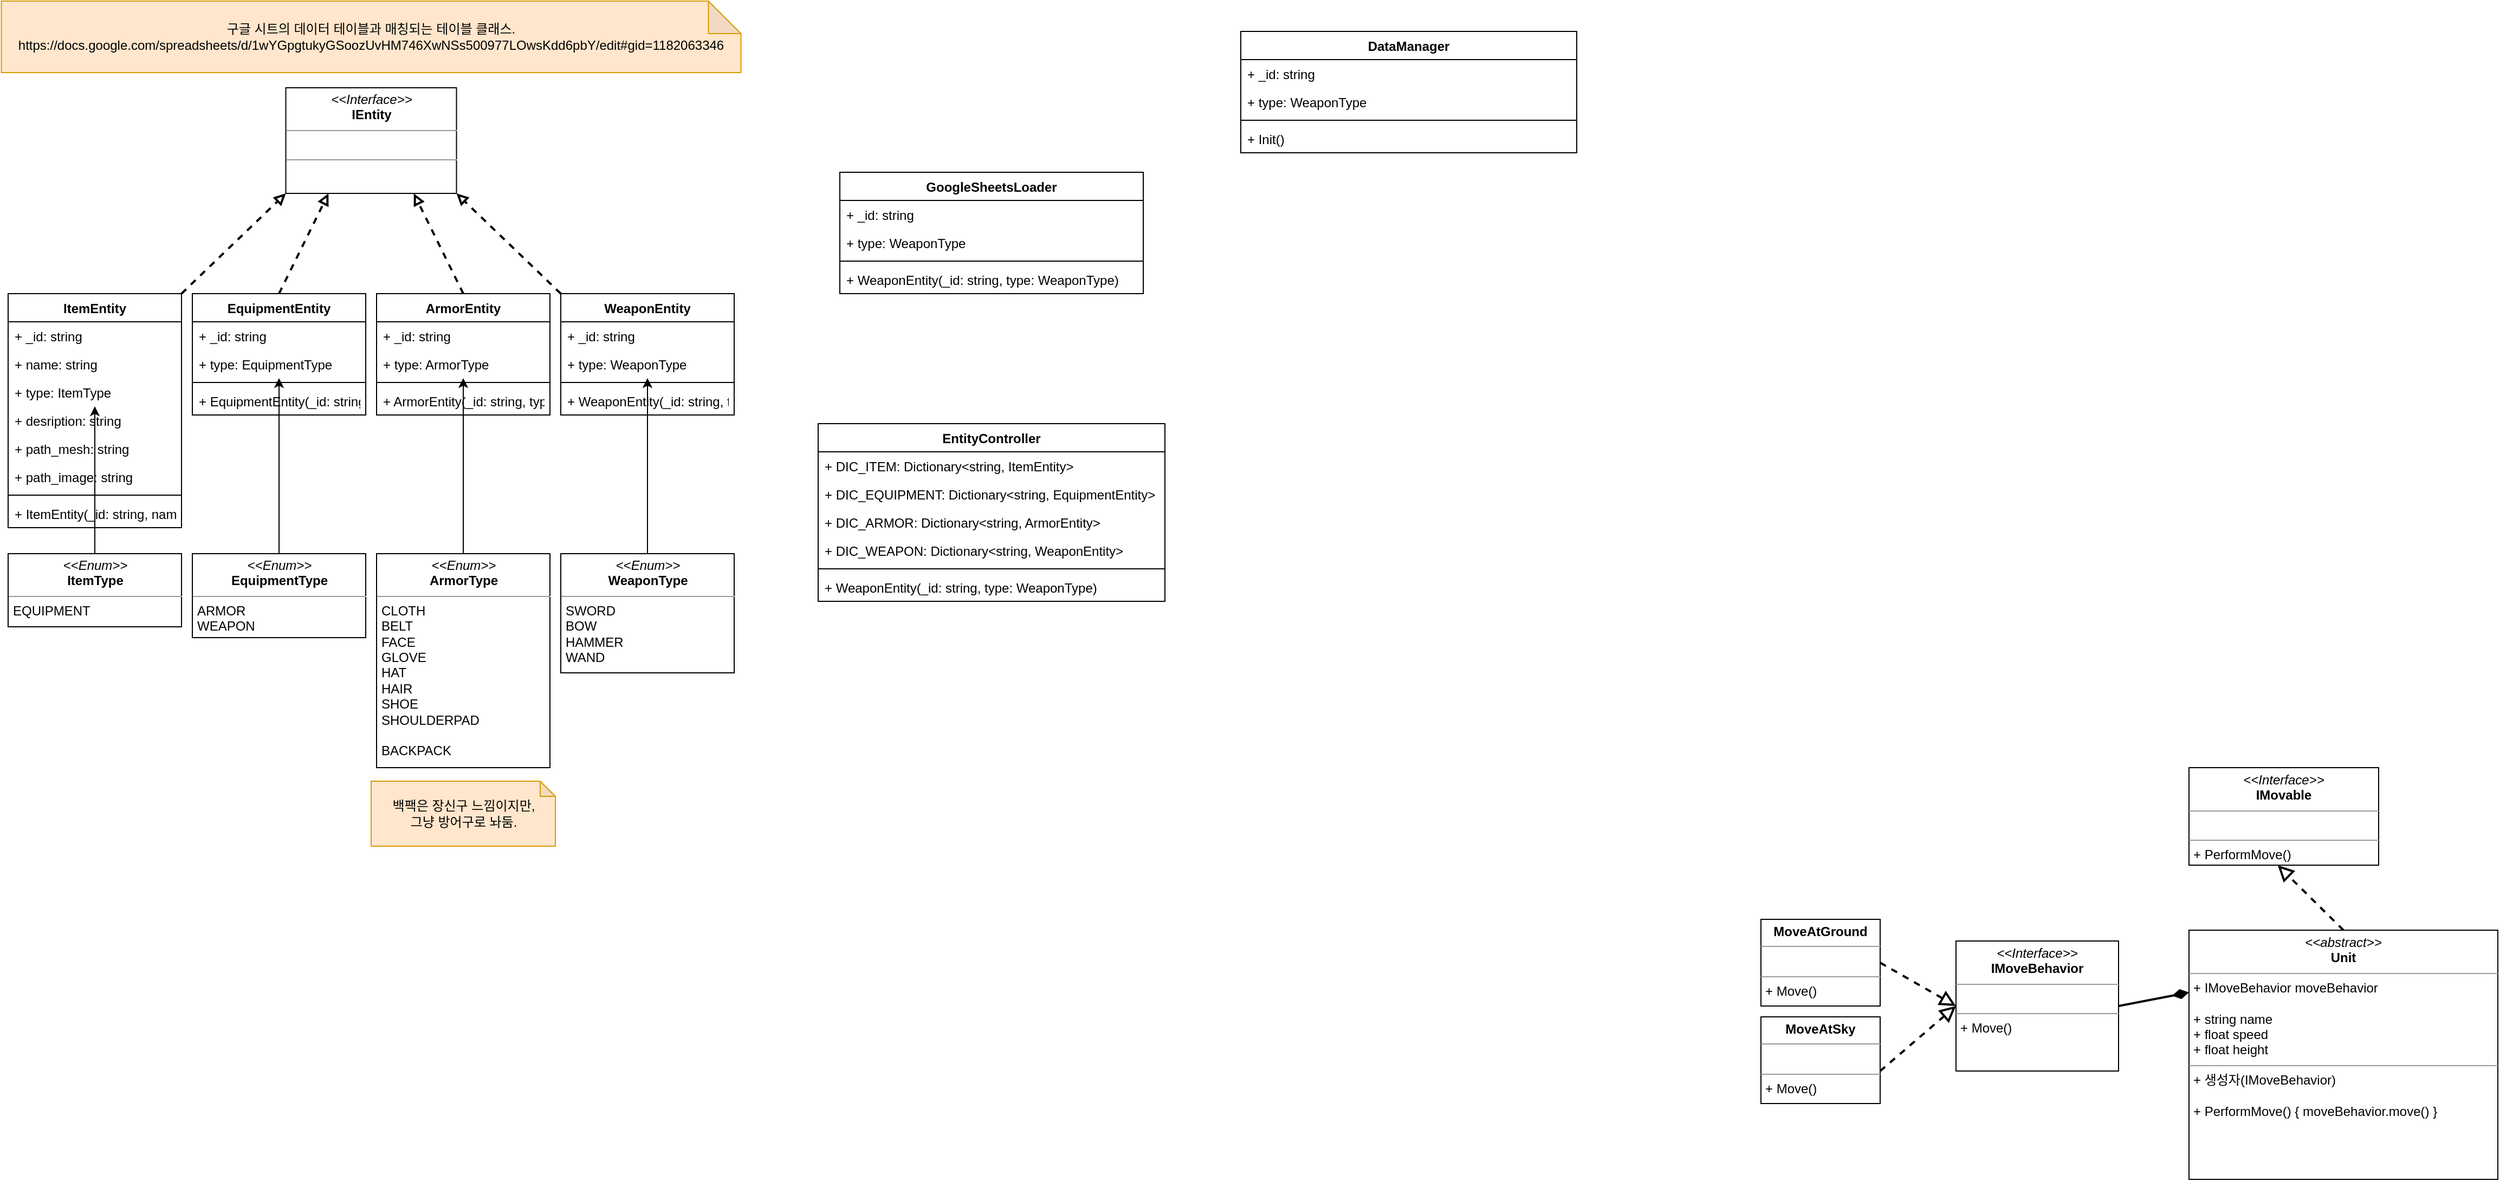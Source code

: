 <mxfile version="19.0.3" type="device"><diagram id="C5RBs43oDa-KdzZeNtuy" name="Page-1"><mxGraphModel dx="2205" dy="2300" grid="1" gridSize="10" guides="1" tooltips="1" connect="1" arrows="1" fold="1" page="1" pageScale="1" pageWidth="827" pageHeight="1169" math="0" shadow="0"><root><mxCell id="WIyWlLk6GJQsqaUBKTNV-0"/><mxCell id="WIyWlLk6GJQsqaUBKTNV-1" parent="WIyWlLk6GJQsqaUBKTNV-0"/><mxCell id="9VnMXgHcJGbIlLgHJP0y-38" style="edgeStyle=none;rounded=0;orthogonalLoop=1;jettySize=auto;html=1;exitX=0.5;exitY=0;exitDx=0;exitDy=0;entryX=0.468;entryY=1;entryDx=0;entryDy=0;entryPerimeter=0;dashed=1;endArrow=block;endFill=0;strokeWidth=2;endSize=10;startSize=6;" parent="WIyWlLk6GJQsqaUBKTNV-1" source="9VnMXgHcJGbIlLgHJP0y-40" target="9VnMXgHcJGbIlLgHJP0y-43" edge="1"><mxGeometry relative="1" as="geometry"/></mxCell><mxCell id="9VnMXgHcJGbIlLgHJP0y-40" value="&lt;p style=&quot;margin: 0px ; margin-top: 4px ; text-align: center&quot;&gt;&lt;i&gt;&amp;lt;&amp;lt;abstract&amp;gt;&amp;gt;&lt;/i&gt;&lt;b&gt;&lt;br&gt;Unit&lt;/b&gt;&lt;/p&gt;&lt;hr size=&quot;1&quot;&gt;&lt;p style=&quot;margin: 0px ; margin-left: 4px&quot;&gt;+ IMoveBehavior moveBehavior&lt;br&gt;&lt;br&gt;+ string name&lt;br&gt;+ float speed&lt;br&gt;&lt;/p&gt;&lt;p style=&quot;margin: 0px ; margin-left: 4px&quot;&gt;+ float height&lt;/p&gt;&lt;hr size=&quot;1&quot;&gt;&lt;p style=&quot;margin: 0px ; margin-left: 4px&quot;&gt;+ 생성자(IMoveBehavior)&lt;/p&gt;&lt;p style=&quot;margin: 0px ; margin-left: 4px&quot;&gt;&lt;br&gt;&lt;/p&gt;&lt;p style=&quot;margin: 0px 0px 0px 4px&quot;&gt;+ PerformMove() {&amp;nbsp;&lt;span&gt;moveBehavior.move()&amp;nbsp;&lt;/span&gt;&lt;span&gt;}&lt;/span&gt;&lt;/p&gt;" style="verticalAlign=top;align=left;overflow=fill;fontSize=12;fontFamily=Helvetica;html=1;" parent="WIyWlLk6GJQsqaUBKTNV-1" vertex="1"><mxGeometry x="1205" y="337.5" width="285" height="230" as="geometry"/></mxCell><mxCell id="9VnMXgHcJGbIlLgHJP0y-43" value="&lt;p style=&quot;margin: 0px ; margin-top: 4px ; text-align: center&quot;&gt;&lt;i&gt;&amp;lt;&amp;lt;Interface&amp;gt;&amp;gt;&lt;/i&gt;&lt;br&gt;&lt;b&gt;IMovable&lt;/b&gt;&lt;/p&gt;&lt;hr size=&quot;1&quot;&gt;&lt;p style=&quot;margin: 0px ; margin-left: 4px&quot;&gt;&lt;br&gt;&lt;/p&gt;&lt;hr size=&quot;1&quot;&gt;&lt;p style=&quot;margin: 0px ; margin-left: 4px&quot;&gt;+ PerformMove()&lt;br&gt;&lt;/p&gt;" style="verticalAlign=top;align=left;overflow=fill;fontSize=12;fontFamily=Helvetica;html=1;" parent="WIyWlLk6GJQsqaUBKTNV-1" vertex="1"><mxGeometry x="1205" y="187.5" width="175" height="90" as="geometry"/></mxCell><mxCell id="9VnMXgHcJGbIlLgHJP0y-44" style="edgeStyle=none;rounded=0;orthogonalLoop=1;jettySize=auto;html=1;exitX=1;exitY=0.5;exitDx=0;exitDy=0;entryX=0;entryY=0.25;entryDx=0;entryDy=0;endArrow=diamondThin;endFill=1;strokeWidth=2;endSize=10;startSize=6;" parent="WIyWlLk6GJQsqaUBKTNV-1" source="9VnMXgHcJGbIlLgHJP0y-45" target="9VnMXgHcJGbIlLgHJP0y-40" edge="1"><mxGeometry relative="1" as="geometry"/></mxCell><mxCell id="9VnMXgHcJGbIlLgHJP0y-45" value="&lt;p style=&quot;margin: 0px ; margin-top: 4px ; text-align: center&quot;&gt;&lt;i&gt;&amp;lt;&amp;lt;Interface&amp;gt;&amp;gt;&lt;/i&gt;&lt;br&gt;&lt;b&gt;IMoveBehavior&lt;/b&gt;&lt;/p&gt;&lt;hr size=&quot;1&quot;&gt;&lt;p style=&quot;margin: 0px ; margin-left: 4px&quot;&gt;&lt;br&gt;&lt;/p&gt;&lt;hr size=&quot;1&quot;&gt;&lt;p style=&quot;margin: 0px ; margin-left: 4px&quot;&gt;+ Move()&lt;/p&gt;" style="verticalAlign=top;align=left;overflow=fill;fontSize=12;fontFamily=Helvetica;html=1;" parent="WIyWlLk6GJQsqaUBKTNV-1" vertex="1"><mxGeometry x="990" y="347.5" width="150" height="120" as="geometry"/></mxCell><mxCell id="9VnMXgHcJGbIlLgHJP0y-46" style="edgeStyle=none;rounded=0;orthogonalLoop=1;jettySize=auto;html=1;exitX=1;exitY=0.5;exitDx=0;exitDy=0;entryX=0;entryY=0.5;entryDx=0;entryDy=0;dashed=1;endArrow=block;endFill=0;strokeWidth=2;endSize=10;startSize=6;" parent="WIyWlLk6GJQsqaUBKTNV-1" source="9VnMXgHcJGbIlLgHJP0y-47" target="9VnMXgHcJGbIlLgHJP0y-45" edge="1"><mxGeometry relative="1" as="geometry"/></mxCell><mxCell id="9VnMXgHcJGbIlLgHJP0y-47" value="&lt;p style=&quot;margin: 0px ; margin-top: 4px ; text-align: center&quot;&gt;&lt;b&gt;MoveAtGround&lt;/b&gt;&lt;/p&gt;&lt;hr size=&quot;1&quot;&gt;&lt;p style=&quot;margin: 0px ; margin-left: 4px&quot;&gt;&lt;br&gt;&lt;/p&gt;&lt;hr size=&quot;1&quot;&gt;&lt;p style=&quot;margin: 0px ; margin-left: 4px&quot;&gt;+ &lt;span&gt;Move()&lt;/span&gt;&lt;/p&gt;" style="verticalAlign=top;align=left;overflow=fill;fontSize=12;fontFamily=Helvetica;html=1;" parent="WIyWlLk6GJQsqaUBKTNV-1" vertex="1"><mxGeometry x="810" y="327.5" width="110" height="80" as="geometry"/></mxCell><mxCell id="9VnMXgHcJGbIlLgHJP0y-48" style="edgeStyle=none;rounded=0;orthogonalLoop=1;jettySize=auto;html=1;exitX=1;exitY=0.5;exitDx=0;exitDy=0;dashed=1;endArrow=block;endFill=0;strokeWidth=2;endSize=10;startSize=6;entryX=0;entryY=0.5;entryDx=0;entryDy=0;" parent="WIyWlLk6GJQsqaUBKTNV-1" target="9VnMXgHcJGbIlLgHJP0y-45" edge="1"><mxGeometry relative="1" as="geometry"><mxPoint x="950" y="387.5" as="targetPoint"/><mxPoint x="920" y="467.5" as="sourcePoint"/></mxGeometry></mxCell><mxCell id="9VnMXgHcJGbIlLgHJP0y-49" value="&lt;p style=&quot;margin: 0px ; margin-top: 4px ; text-align: center&quot;&gt;&lt;b&gt;MoveAtSky&lt;/b&gt;&lt;/p&gt;&lt;hr size=&quot;1&quot;&gt;&lt;p style=&quot;margin: 0px ; margin-left: 4px&quot;&gt;&lt;br&gt;&lt;/p&gt;&lt;hr size=&quot;1&quot;&gt;&lt;p style=&quot;margin: 0px ; margin-left: 4px&quot;&gt;+ Move()&lt;/p&gt;" style="verticalAlign=top;align=left;overflow=fill;fontSize=12;fontFamily=Helvetica;html=1;" parent="WIyWlLk6GJQsqaUBKTNV-1" vertex="1"><mxGeometry x="810" y="417.5" width="110" height="80" as="geometry"/></mxCell><mxCell id="nxjhVSm8J_aEpLr75gAi-8" style="orthogonalLoop=1;jettySize=auto;html=1;exitX=1;exitY=0;exitDx=0;exitDy=0;dashed=1;endArrow=block;endFill=0;strokeWidth=2;rounded=0;entryX=0;entryY=1;entryDx=0;entryDy=0;" parent="WIyWlLk6GJQsqaUBKTNV-1" source="7H909xOKBtgpmZP25WXi-0" target="7H909xOKBtgpmZP25WXi-45" edge="1"><mxGeometry relative="1" as="geometry"><mxPoint x="-565" y="-200" as="sourcePoint"/><mxPoint x="-510" y="-320" as="targetPoint"/></mxGeometry></mxCell><mxCell id="nxjhVSm8J_aEpLr75gAi-6" value="" style="rounded=0;orthogonalLoop=1;jettySize=auto;html=1;dashed=1;endArrow=block;endFill=0;strokeWidth=2;exitX=0.5;exitY=0;exitDx=0;exitDy=0;entryX=0.25;entryY=1;entryDx=0;entryDy=0;" parent="WIyWlLk6GJQsqaUBKTNV-1" source="7H909xOKBtgpmZP25WXi-12" target="7H909xOKBtgpmZP25WXi-45" edge="1"><mxGeometry relative="1" as="geometry"><mxPoint x="-450" y="-280" as="sourcePoint"/><mxPoint x="-472" y="-320" as="targetPoint"/></mxGeometry></mxCell><mxCell id="7H909xOKBtgpmZP25WXi-0" value="ItemEntity" style="swimlane;fontStyle=1;align=center;verticalAlign=top;childLayout=stackLayout;horizontal=1;startSize=26;horizontalStack=0;resizeParent=1;resizeParentMax=0;resizeLast=0;collapsible=1;marginBottom=0;" vertex="1" parent="WIyWlLk6GJQsqaUBKTNV-1"><mxGeometry x="-807.5" y="-250" width="160" height="216" as="geometry"/></mxCell><mxCell id="7H909xOKBtgpmZP25WXi-1" value="+ _id: string" style="text;strokeColor=none;fillColor=none;align=left;verticalAlign=top;spacingLeft=4;spacingRight=4;overflow=hidden;rotatable=0;points=[[0,0.5],[1,0.5]];portConstraint=eastwest;" vertex="1" parent="7H909xOKBtgpmZP25WXi-0"><mxGeometry y="26" width="160" height="26" as="geometry"/></mxCell><mxCell id="7H909xOKBtgpmZP25WXi-24" value="+ name: string" style="text;strokeColor=none;fillColor=none;align=left;verticalAlign=top;spacingLeft=4;spacingRight=4;overflow=hidden;rotatable=0;points=[[0,0.5],[1,0.5]];portConstraint=eastwest;" vertex="1" parent="7H909xOKBtgpmZP25WXi-0"><mxGeometry y="52" width="160" height="26" as="geometry"/></mxCell><mxCell id="7H909xOKBtgpmZP25WXi-25" value="+ type: ItemType" style="text;strokeColor=none;fillColor=none;align=left;verticalAlign=top;spacingLeft=4;spacingRight=4;overflow=hidden;rotatable=0;points=[[0,0.5],[1,0.5]];portConstraint=eastwest;" vertex="1" parent="7H909xOKBtgpmZP25WXi-0"><mxGeometry y="78" width="160" height="26" as="geometry"/></mxCell><mxCell id="7H909xOKBtgpmZP25WXi-47" value="+ desription: string" style="text;strokeColor=none;fillColor=none;align=left;verticalAlign=top;spacingLeft=4;spacingRight=4;overflow=hidden;rotatable=0;points=[[0,0.5],[1,0.5]];portConstraint=eastwest;" vertex="1" parent="7H909xOKBtgpmZP25WXi-0"><mxGeometry y="104" width="160" height="26" as="geometry"/></mxCell><mxCell id="7H909xOKBtgpmZP25WXi-48" value="+ path_mesh: string" style="text;strokeColor=none;fillColor=none;align=left;verticalAlign=top;spacingLeft=4;spacingRight=4;overflow=hidden;rotatable=0;points=[[0,0.5],[1,0.5]];portConstraint=eastwest;" vertex="1" parent="7H909xOKBtgpmZP25WXi-0"><mxGeometry y="130" width="160" height="26" as="geometry"/></mxCell><mxCell id="7H909xOKBtgpmZP25WXi-49" value="+ path_image: string" style="text;strokeColor=none;fillColor=none;align=left;verticalAlign=top;spacingLeft=4;spacingRight=4;overflow=hidden;rotatable=0;points=[[0,0.5],[1,0.5]];portConstraint=eastwest;" vertex="1" parent="7H909xOKBtgpmZP25WXi-0"><mxGeometry y="156" width="160" height="26" as="geometry"/></mxCell><mxCell id="7H909xOKBtgpmZP25WXi-2" value="" style="line;strokeWidth=1;fillColor=none;align=left;verticalAlign=middle;spacingTop=-1;spacingLeft=3;spacingRight=3;rotatable=0;labelPosition=right;points=[];portConstraint=eastwest;" vertex="1" parent="7H909xOKBtgpmZP25WXi-0"><mxGeometry y="182" width="160" height="8" as="geometry"/></mxCell><mxCell id="7H909xOKBtgpmZP25WXi-3" value="+ ItemEntity(_id: string, name: string, type: ItemType, description: string, path_mesh: string, path_image: string)" style="text;strokeColor=none;fillColor=none;align=left;verticalAlign=top;spacingLeft=4;spacingRight=4;overflow=hidden;rotatable=0;points=[[0,0.5],[1,0.5]];portConstraint=eastwest;" vertex="1" parent="7H909xOKBtgpmZP25WXi-0"><mxGeometry y="190" width="160" height="26" as="geometry"/></mxCell><mxCell id="7H909xOKBtgpmZP25WXi-12" value="EquipmentEntity" style="swimlane;fontStyle=1;align=center;verticalAlign=top;childLayout=stackLayout;horizontal=1;startSize=26;horizontalStack=0;resizeParent=1;resizeParentMax=0;resizeLast=0;collapsible=1;marginBottom=0;" vertex="1" parent="WIyWlLk6GJQsqaUBKTNV-1"><mxGeometry x="-637.5" y="-250" width="160" height="112" as="geometry"/></mxCell><mxCell id="7H909xOKBtgpmZP25WXi-13" value="+ _id: string" style="text;strokeColor=none;fillColor=none;align=left;verticalAlign=top;spacingLeft=4;spacingRight=4;overflow=hidden;rotatable=0;points=[[0,0.5],[1,0.5]];portConstraint=eastwest;" vertex="1" parent="7H909xOKBtgpmZP25WXi-12"><mxGeometry y="26" width="160" height="26" as="geometry"/></mxCell><mxCell id="7H909xOKBtgpmZP25WXi-56" value="+ type: EquipmentType" style="text;strokeColor=none;fillColor=none;align=left;verticalAlign=top;spacingLeft=4;spacingRight=4;overflow=hidden;rotatable=0;points=[[0,0.5],[1,0.5]];portConstraint=eastwest;" vertex="1" parent="7H909xOKBtgpmZP25WXi-12"><mxGeometry y="52" width="160" height="26" as="geometry"/></mxCell><mxCell id="7H909xOKBtgpmZP25WXi-14" value="" style="line;strokeWidth=1;fillColor=none;align=left;verticalAlign=middle;spacingTop=-1;spacingLeft=3;spacingRight=3;rotatable=0;labelPosition=right;points=[];portConstraint=eastwest;" vertex="1" parent="7H909xOKBtgpmZP25WXi-12"><mxGeometry y="78" width="160" height="8" as="geometry"/></mxCell><mxCell id="7H909xOKBtgpmZP25WXi-15" value="+ EquipmentEntity(_id: string, type:EquipmentType)" style="text;strokeColor=none;fillColor=none;align=left;verticalAlign=top;spacingLeft=4;spacingRight=4;overflow=hidden;rotatable=0;points=[[0,0.5],[1,0.5]];portConstraint=eastwest;" vertex="1" parent="7H909xOKBtgpmZP25WXi-12"><mxGeometry y="86" width="160" height="26" as="geometry"/></mxCell><mxCell id="7H909xOKBtgpmZP25WXi-17" value="WeaponEntity" style="swimlane;fontStyle=1;align=center;verticalAlign=top;childLayout=stackLayout;horizontal=1;startSize=26;horizontalStack=0;resizeParent=1;resizeParentMax=0;resizeLast=0;collapsible=1;marginBottom=0;" vertex="1" parent="WIyWlLk6GJQsqaUBKTNV-1"><mxGeometry x="-297.5" y="-250" width="160" height="112" as="geometry"/></mxCell><mxCell id="7H909xOKBtgpmZP25WXi-18" value="+ _id: string" style="text;strokeColor=none;fillColor=none;align=left;verticalAlign=top;spacingLeft=4;spacingRight=4;overflow=hidden;rotatable=0;points=[[0,0.5],[1,0.5]];portConstraint=eastwest;" vertex="1" parent="7H909xOKBtgpmZP25WXi-17"><mxGeometry y="26" width="160" height="26" as="geometry"/></mxCell><mxCell id="7H909xOKBtgpmZP25WXi-77" value="+ type: WeaponType" style="text;strokeColor=none;fillColor=none;align=left;verticalAlign=top;spacingLeft=4;spacingRight=4;overflow=hidden;rotatable=0;points=[[0,0.5],[1,0.5]];portConstraint=eastwest;" vertex="1" parent="7H909xOKBtgpmZP25WXi-17"><mxGeometry y="52" width="160" height="26" as="geometry"/></mxCell><mxCell id="7H909xOKBtgpmZP25WXi-19" value="" style="line;strokeWidth=1;fillColor=none;align=left;verticalAlign=middle;spacingTop=-1;spacingLeft=3;spacingRight=3;rotatable=0;labelPosition=right;points=[];portConstraint=eastwest;" vertex="1" parent="7H909xOKBtgpmZP25WXi-17"><mxGeometry y="78" width="160" height="8" as="geometry"/></mxCell><mxCell id="7H909xOKBtgpmZP25WXi-20" value="+ WeaponEntity(_id: string, type: WeaponType)" style="text;strokeColor=none;fillColor=none;align=left;verticalAlign=top;spacingLeft=4;spacingRight=4;overflow=hidden;rotatable=0;points=[[0,0.5],[1,0.5]];portConstraint=eastwest;" vertex="1" parent="7H909xOKBtgpmZP25WXi-17"><mxGeometry y="86" width="160" height="26" as="geometry"/></mxCell><mxCell id="7H909xOKBtgpmZP25WXi-21" value="" style="rounded=0;orthogonalLoop=1;jettySize=auto;html=1;dashed=1;endArrow=block;endFill=0;strokeWidth=2;entryX=1;entryY=1;entryDx=0;entryDy=0;exitX=0;exitY=0;exitDx=0;exitDy=0;" edge="1" parent="WIyWlLk6GJQsqaUBKTNV-1" source="7H909xOKBtgpmZP25WXi-17" target="7H909xOKBtgpmZP25WXi-45"><mxGeometry relative="1" as="geometry"><mxPoint x="-340" y="-160" as="sourcePoint"/><mxPoint x="-450" y="-320" as="targetPoint"/></mxGeometry></mxCell><mxCell id="7H909xOKBtgpmZP25WXi-23" value="&lt;span style=&quot;&quot;&gt;구글 시트의 데이터 테이블과 매칭되는 테이블 클래스.&lt;/span&gt;&lt;br style=&quot;&quot;&gt;&lt;span style=&quot;&quot;&gt;https://docs.google.com/spreadsheets/d/1wYGpgtukyGSoozUvHM746XwNSs500977LOwsKdd6pbY/edit#gid=1182063346&lt;/span&gt;" style="shape=note;whiteSpace=wrap;html=1;backgroundOutline=1;darkOpacity=0.05;fillColor=#ffe6cc;strokeColor=#d79b00;" vertex="1" parent="WIyWlLk6GJQsqaUBKTNV-1"><mxGeometry x="-813.75" y="-520" width="682.5" height="66" as="geometry"/></mxCell><mxCell id="7H909xOKBtgpmZP25WXi-45" value="&lt;p style=&quot;margin:0px;margin-top:4px;text-align:center;&quot;&gt;&lt;i&gt;&amp;lt;&amp;lt;Interface&amp;gt;&amp;gt;&lt;/i&gt;&lt;br&gt;&lt;b&gt;IEntity&lt;/b&gt;&lt;/p&gt;&lt;hr size=&quot;1&quot;&gt;&lt;p style=&quot;margin:0px;margin-left:4px;&quot;&gt;&lt;br&gt;&lt;/p&gt;&lt;hr size=&quot;1&quot;&gt;&lt;p style=&quot;margin:0px;margin-left:4px;&quot;&gt;&lt;br&gt;&lt;/p&gt;" style="verticalAlign=top;align=left;overflow=fill;fontSize=12;fontFamily=Helvetica;html=1;rounded=0;strokeWidth=1;" vertex="1" parent="WIyWlLk6GJQsqaUBKTNV-1"><mxGeometry x="-551.25" y="-440" width="157.5" height="97.5" as="geometry"/></mxCell><mxCell id="7H909xOKBtgpmZP25WXi-46" value="&lt;p style=&quot;margin:0px;margin-top:4px;text-align:center;&quot;&gt;&lt;i&gt;&amp;lt;&amp;lt;Enum&amp;gt;&amp;gt;&lt;/i&gt;&lt;br&gt;&lt;b&gt;ItemType&lt;/b&gt;&lt;/p&gt;&lt;hr size=&quot;1&quot;&gt;&lt;p style=&quot;margin:0px;margin-left:4px;&quot;&gt;EQUIPMENT&lt;br&gt;&lt;br&gt;&lt;/p&gt;" style="verticalAlign=top;align=left;overflow=fill;fontSize=12;fontFamily=Helvetica;html=1;rounded=0;strokeWidth=1;" vertex="1" parent="WIyWlLk6GJQsqaUBKTNV-1"><mxGeometry x="-807.5" y="-10" width="160" height="67.5" as="geometry"/></mxCell><mxCell id="7H909xOKBtgpmZP25WXi-51" value="ArmorEntity" style="swimlane;fontStyle=1;align=center;verticalAlign=top;childLayout=stackLayout;horizontal=1;startSize=26;horizontalStack=0;resizeParent=1;resizeParentMax=0;resizeLast=0;collapsible=1;marginBottom=0;" vertex="1" parent="WIyWlLk6GJQsqaUBKTNV-1"><mxGeometry x="-467.5" y="-250" width="160" height="112" as="geometry"/></mxCell><mxCell id="7H909xOKBtgpmZP25WXi-52" value="+ _id: string" style="text;strokeColor=none;fillColor=none;align=left;verticalAlign=top;spacingLeft=4;spacingRight=4;overflow=hidden;rotatable=0;points=[[0,0.5],[1,0.5]];portConstraint=eastwest;" vertex="1" parent="7H909xOKBtgpmZP25WXi-51"><mxGeometry y="26" width="160" height="26" as="geometry"/></mxCell><mxCell id="7H909xOKBtgpmZP25WXi-72" value="+ type: ArmorType" style="text;strokeColor=none;fillColor=none;align=left;verticalAlign=top;spacingLeft=4;spacingRight=4;overflow=hidden;rotatable=0;points=[[0,0.5],[1,0.5]];portConstraint=eastwest;" vertex="1" parent="7H909xOKBtgpmZP25WXi-51"><mxGeometry y="52" width="160" height="26" as="geometry"/></mxCell><mxCell id="7H909xOKBtgpmZP25WXi-53" value="" style="line;strokeWidth=1;fillColor=none;align=left;verticalAlign=middle;spacingTop=-1;spacingLeft=3;spacingRight=3;rotatable=0;labelPosition=right;points=[];portConstraint=eastwest;" vertex="1" parent="7H909xOKBtgpmZP25WXi-51"><mxGeometry y="78" width="160" height="8" as="geometry"/></mxCell><mxCell id="7H909xOKBtgpmZP25WXi-54" value="+ ArmorEntity(_id: string, type: ArmorType)" style="text;strokeColor=none;fillColor=none;align=left;verticalAlign=top;spacingLeft=4;spacingRight=4;overflow=hidden;rotatable=0;points=[[0,0.5],[1,0.5]];portConstraint=eastwest;" vertex="1" parent="7H909xOKBtgpmZP25WXi-51"><mxGeometry y="86" width="160" height="26" as="geometry"/></mxCell><mxCell id="7H909xOKBtgpmZP25WXi-55" value="" style="rounded=0;orthogonalLoop=1;jettySize=auto;html=1;dashed=1;endArrow=block;endFill=0;strokeWidth=2;entryX=0.75;entryY=1;entryDx=0;entryDy=0;exitX=0.5;exitY=0;exitDx=0;exitDy=0;" edge="1" parent="WIyWlLk6GJQsqaUBKTNV-1" source="7H909xOKBtgpmZP25WXi-51" target="7H909xOKBtgpmZP25WXi-45"><mxGeometry relative="1" as="geometry"><mxPoint x="-222" y="-280" as="sourcePoint"/><mxPoint x="-420" y="-350" as="targetPoint"/></mxGeometry></mxCell><mxCell id="7H909xOKBtgpmZP25WXi-57" value="&lt;p style=&quot;margin:0px;margin-top:4px;text-align:center;&quot;&gt;&lt;i&gt;&amp;lt;&amp;lt;Enum&amp;gt;&amp;gt;&lt;/i&gt;&lt;br&gt;&lt;b&gt;EquipmentType&lt;/b&gt;&lt;/p&gt;&lt;hr size=&quot;1&quot;&gt;&lt;p style=&quot;margin:0px;margin-left:4px;&quot;&gt;ARMOR&lt;br&gt;WEAPON&lt;/p&gt;" style="verticalAlign=top;align=left;overflow=fill;fontSize=12;fontFamily=Helvetica;html=1;rounded=0;strokeWidth=1;" vertex="1" parent="WIyWlLk6GJQsqaUBKTNV-1"><mxGeometry x="-637.5" y="-10" width="160" height="77.5" as="geometry"/></mxCell><mxCell id="7H909xOKBtgpmZP25WXi-63" value="&lt;p style=&quot;margin:0px;margin-top:4px;text-align:center;&quot;&gt;&lt;i&gt;&amp;lt;&amp;lt;Enum&amp;gt;&amp;gt;&lt;/i&gt;&lt;br&gt;&lt;b&gt;ArmorType&lt;/b&gt;&lt;/p&gt;&lt;hr size=&quot;1&quot;&gt;&lt;p style=&quot;margin:0px;margin-left:4px;&quot;&gt;CLOTH&lt;br&gt;BELT&lt;br&gt;FACE&lt;br&gt;GLOVE&lt;br&gt;HAT&lt;br&gt;HAIR&lt;br&gt;SHOE&lt;br&gt;SHOULDERPAD&lt;br&gt;&lt;br&gt;BACKPACK&lt;/p&gt;" style="verticalAlign=top;align=left;overflow=fill;fontSize=12;fontFamily=Helvetica;html=1;rounded=0;strokeWidth=1;" vertex="1" parent="WIyWlLk6GJQsqaUBKTNV-1"><mxGeometry x="-467.5" y="-10" width="160" height="197.5" as="geometry"/></mxCell><mxCell id="7H909xOKBtgpmZP25WXi-64" value="백팩은 장신구 느낌이지만,&lt;br&gt;그냥 방어구로 놔둠." style="shape=note;whiteSpace=wrap;html=1;backgroundOutline=1;darkOpacity=0.05;fillColor=#ffe6cc;strokeColor=#d79b00;size=14;" vertex="1" parent="WIyWlLk6GJQsqaUBKTNV-1"><mxGeometry x="-472.5" y="200" width="170" height="60" as="geometry"/></mxCell><mxCell id="7H909xOKBtgpmZP25WXi-65" value="" style="endArrow=classic;html=1;fontSize=14;rounded=0;jumpStyle=none;exitX=0.5;exitY=0;exitDx=0;exitDy=0;" edge="1" parent="WIyWlLk6GJQsqaUBKTNV-1" source="7H909xOKBtgpmZP25WXi-46" target="7H909xOKBtgpmZP25WXi-25"><mxGeometry width="50" height="50" relative="1" as="geometry"><mxPoint x="-860.5" y="-55" as="sourcePoint"/><mxPoint x="-870.5" y="-305" as="targetPoint"/></mxGeometry></mxCell><mxCell id="7H909xOKBtgpmZP25WXi-67" value="" style="endArrow=classic;html=1;fontSize=14;rounded=0;jumpStyle=none;exitX=0.5;exitY=0;exitDx=0;exitDy=0;" edge="1" parent="WIyWlLk6GJQsqaUBKTNV-1" source="7H909xOKBtgpmZP25WXi-57" target="7H909xOKBtgpmZP25WXi-56"><mxGeometry width="50" height="50" relative="1" as="geometry"><mxPoint x="-807.5" y="-214" as="sourcePoint"/><mxPoint x="-783" y="-214" as="targetPoint"/></mxGeometry></mxCell><mxCell id="7H909xOKBtgpmZP25WXi-71" value="&lt;p style=&quot;margin:0px;margin-top:4px;text-align:center;&quot;&gt;&lt;i&gt;&amp;lt;&amp;lt;Enum&amp;gt;&amp;gt;&lt;/i&gt;&lt;br&gt;&lt;b&gt;WeaponType&lt;/b&gt;&lt;/p&gt;&lt;hr size=&quot;1&quot;&gt;&lt;p style=&quot;margin:0px;margin-left:4px;&quot;&gt;SWORD&lt;br&gt;BOW&lt;/p&gt;&lt;p style=&quot;margin:0px;margin-left:4px;&quot;&gt;HAMMER&lt;br&gt;WAND&lt;br&gt;&lt;/p&gt;" style="verticalAlign=top;align=left;overflow=fill;fontSize=12;fontFamily=Helvetica;html=1;rounded=0;strokeWidth=1;" vertex="1" parent="WIyWlLk6GJQsqaUBKTNV-1"><mxGeometry x="-297.5" y="-10" width="160" height="110" as="geometry"/></mxCell><mxCell id="7H909xOKBtgpmZP25WXi-76" value="" style="endArrow=classic;html=1;fontSize=14;rounded=0;jumpStyle=none;exitX=0.5;exitY=0;exitDx=0;exitDy=0;" edge="1" parent="WIyWlLk6GJQsqaUBKTNV-1" source="7H909xOKBtgpmZP25WXi-63" target="7H909xOKBtgpmZP25WXi-72"><mxGeometry width="50" height="50" relative="1" as="geometry"><mxPoint x="-380" y="-18" as="sourcePoint"/><mxPoint x="-387" y="-170" as="targetPoint"/></mxGeometry></mxCell><mxCell id="7H909xOKBtgpmZP25WXi-79" value="" style="endArrow=classic;html=1;fontSize=14;rounded=0;jumpStyle=none;exitX=0.5;exitY=0;exitDx=0;exitDy=0;" edge="1" parent="WIyWlLk6GJQsqaUBKTNV-1" source="7H909xOKBtgpmZP25WXi-71" target="7H909xOKBtgpmZP25WXi-77"><mxGeometry width="50" height="50" relative="1" as="geometry"><mxPoint x="-120" y="-10" as="sourcePoint"/><mxPoint x="-120" y="-172" as="targetPoint"/></mxGeometry></mxCell><mxCell id="7H909xOKBtgpmZP25WXi-80" value="GoogleSheetsLoader" style="swimlane;fontStyle=1;align=center;verticalAlign=top;childLayout=stackLayout;horizontal=1;startSize=26;horizontalStack=0;resizeParent=1;resizeParentMax=0;resizeLast=0;collapsible=1;marginBottom=0;" vertex="1" parent="WIyWlLk6GJQsqaUBKTNV-1"><mxGeometry x="-40" y="-362" width="280" height="112" as="geometry"/></mxCell><mxCell id="7H909xOKBtgpmZP25WXi-81" value="+ _id: string" style="text;strokeColor=none;fillColor=none;align=left;verticalAlign=top;spacingLeft=4;spacingRight=4;overflow=hidden;rotatable=0;points=[[0,0.5],[1,0.5]];portConstraint=eastwest;" vertex="1" parent="7H909xOKBtgpmZP25WXi-80"><mxGeometry y="26" width="280" height="26" as="geometry"/></mxCell><mxCell id="7H909xOKBtgpmZP25WXi-82" value="+ type: WeaponType" style="text;strokeColor=none;fillColor=none;align=left;verticalAlign=top;spacingLeft=4;spacingRight=4;overflow=hidden;rotatable=0;points=[[0,0.5],[1,0.5]];portConstraint=eastwest;" vertex="1" parent="7H909xOKBtgpmZP25WXi-80"><mxGeometry y="52" width="280" height="26" as="geometry"/></mxCell><mxCell id="7H909xOKBtgpmZP25WXi-83" value="" style="line;strokeWidth=1;fillColor=none;align=left;verticalAlign=middle;spacingTop=-1;spacingLeft=3;spacingRight=3;rotatable=0;labelPosition=right;points=[];portConstraint=eastwest;" vertex="1" parent="7H909xOKBtgpmZP25WXi-80"><mxGeometry y="78" width="280" height="8" as="geometry"/></mxCell><mxCell id="7H909xOKBtgpmZP25WXi-84" value="+ WeaponEntity(_id: string, type: WeaponType)" style="text;strokeColor=none;fillColor=none;align=left;verticalAlign=top;spacingLeft=4;spacingRight=4;overflow=hidden;rotatable=0;points=[[0,0.5],[1,0.5]];portConstraint=eastwest;" vertex="1" parent="7H909xOKBtgpmZP25WXi-80"><mxGeometry y="86" width="280" height="26" as="geometry"/></mxCell><mxCell id="7H909xOKBtgpmZP25WXi-85" value="DataManager" style="swimlane;fontStyle=1;align=center;verticalAlign=top;childLayout=stackLayout;horizontal=1;startSize=26;horizontalStack=0;resizeParent=1;resizeParentMax=0;resizeLast=0;collapsible=1;marginBottom=0;" vertex="1" parent="WIyWlLk6GJQsqaUBKTNV-1"><mxGeometry x="330" y="-492" width="310" height="112" as="geometry"/></mxCell><mxCell id="7H909xOKBtgpmZP25WXi-86" value="+ _id: string" style="text;strokeColor=none;fillColor=none;align=left;verticalAlign=top;spacingLeft=4;spacingRight=4;overflow=hidden;rotatable=0;points=[[0,0.5],[1,0.5]];portConstraint=eastwest;" vertex="1" parent="7H909xOKBtgpmZP25WXi-85"><mxGeometry y="26" width="310" height="26" as="geometry"/></mxCell><mxCell id="7H909xOKBtgpmZP25WXi-87" value="+ type: WeaponType" style="text;strokeColor=none;fillColor=none;align=left;verticalAlign=top;spacingLeft=4;spacingRight=4;overflow=hidden;rotatable=0;points=[[0,0.5],[1,0.5]];portConstraint=eastwest;" vertex="1" parent="7H909xOKBtgpmZP25WXi-85"><mxGeometry y="52" width="310" height="26" as="geometry"/></mxCell><mxCell id="7H909xOKBtgpmZP25WXi-88" value="" style="line;strokeWidth=1;fillColor=none;align=left;verticalAlign=middle;spacingTop=-1;spacingLeft=3;spacingRight=3;rotatable=0;labelPosition=right;points=[];portConstraint=eastwest;" vertex="1" parent="7H909xOKBtgpmZP25WXi-85"><mxGeometry y="78" width="310" height="8" as="geometry"/></mxCell><mxCell id="7H909xOKBtgpmZP25WXi-89" value="+ Init()" style="text;strokeColor=none;fillColor=none;align=left;verticalAlign=top;spacingLeft=4;spacingRight=4;overflow=hidden;rotatable=0;points=[[0,0.5],[1,0.5]];portConstraint=eastwest;" vertex="1" parent="7H909xOKBtgpmZP25WXi-85"><mxGeometry y="86" width="310" height="26" as="geometry"/></mxCell><mxCell id="7H909xOKBtgpmZP25WXi-90" value="EntityController" style="swimlane;fontStyle=1;align=center;verticalAlign=top;childLayout=stackLayout;horizontal=1;startSize=26;horizontalStack=0;resizeParent=1;resizeParentMax=0;resizeLast=0;collapsible=1;marginBottom=0;" vertex="1" parent="WIyWlLk6GJQsqaUBKTNV-1"><mxGeometry x="-60" y="-130" width="320" height="164" as="geometry"/></mxCell><mxCell id="7H909xOKBtgpmZP25WXi-92" value="+ DIC_ITEM: Dictionary&lt;string, ItemEntity&gt;" style="text;strokeColor=none;fillColor=none;align=left;verticalAlign=top;spacingLeft=4;spacingRight=4;overflow=hidden;rotatable=0;points=[[0,0.5],[1,0.5]];portConstraint=eastwest;" vertex="1" parent="7H909xOKBtgpmZP25WXi-90"><mxGeometry y="26" width="320" height="26" as="geometry"/></mxCell><mxCell id="7H909xOKBtgpmZP25WXi-109" value="+ DIC_EQUIPMENT: Dictionary&lt;string, EquipmentEntity&gt;" style="text;strokeColor=none;fillColor=none;align=left;verticalAlign=top;spacingLeft=4;spacingRight=4;overflow=hidden;rotatable=0;points=[[0,0.5],[1,0.5]];portConstraint=eastwest;" vertex="1" parent="7H909xOKBtgpmZP25WXi-90"><mxGeometry y="52" width="320" height="26" as="geometry"/></mxCell><mxCell id="7H909xOKBtgpmZP25WXi-108" value="+ DIC_ARMOR: Dictionary&lt;string, ArmorEntity&gt;" style="text;strokeColor=none;fillColor=none;align=left;verticalAlign=top;spacingLeft=4;spacingRight=4;overflow=hidden;rotatable=0;points=[[0,0.5],[1,0.5]];portConstraint=eastwest;" vertex="1" parent="7H909xOKBtgpmZP25WXi-90"><mxGeometry y="78" width="320" height="26" as="geometry"/></mxCell><mxCell id="7H909xOKBtgpmZP25WXi-105" value="+ DIC_WEAPON: Dictionary&lt;string, WeaponEntity&gt;" style="text;strokeColor=none;fillColor=none;align=left;verticalAlign=top;spacingLeft=4;spacingRight=4;overflow=hidden;rotatable=0;points=[[0,0.5],[1,0.5]];portConstraint=eastwest;" vertex="1" parent="7H909xOKBtgpmZP25WXi-90"><mxGeometry y="104" width="320" height="26" as="geometry"/></mxCell><mxCell id="7H909xOKBtgpmZP25WXi-93" value="" style="line;strokeWidth=1;fillColor=none;align=left;verticalAlign=middle;spacingTop=-1;spacingLeft=3;spacingRight=3;rotatable=0;labelPosition=right;points=[];portConstraint=eastwest;" vertex="1" parent="7H909xOKBtgpmZP25WXi-90"><mxGeometry y="130" width="320" height="8" as="geometry"/></mxCell><mxCell id="7H909xOKBtgpmZP25WXi-94" value="+ WeaponEntity(_id: string, type: WeaponType)" style="text;strokeColor=none;fillColor=none;align=left;verticalAlign=top;spacingLeft=4;spacingRight=4;overflow=hidden;rotatable=0;points=[[0,0.5],[1,0.5]];portConstraint=eastwest;" vertex="1" parent="7H909xOKBtgpmZP25WXi-90"><mxGeometry y="138" width="320" height="26" as="geometry"/></mxCell></root></mxGraphModel></diagram></mxfile>
